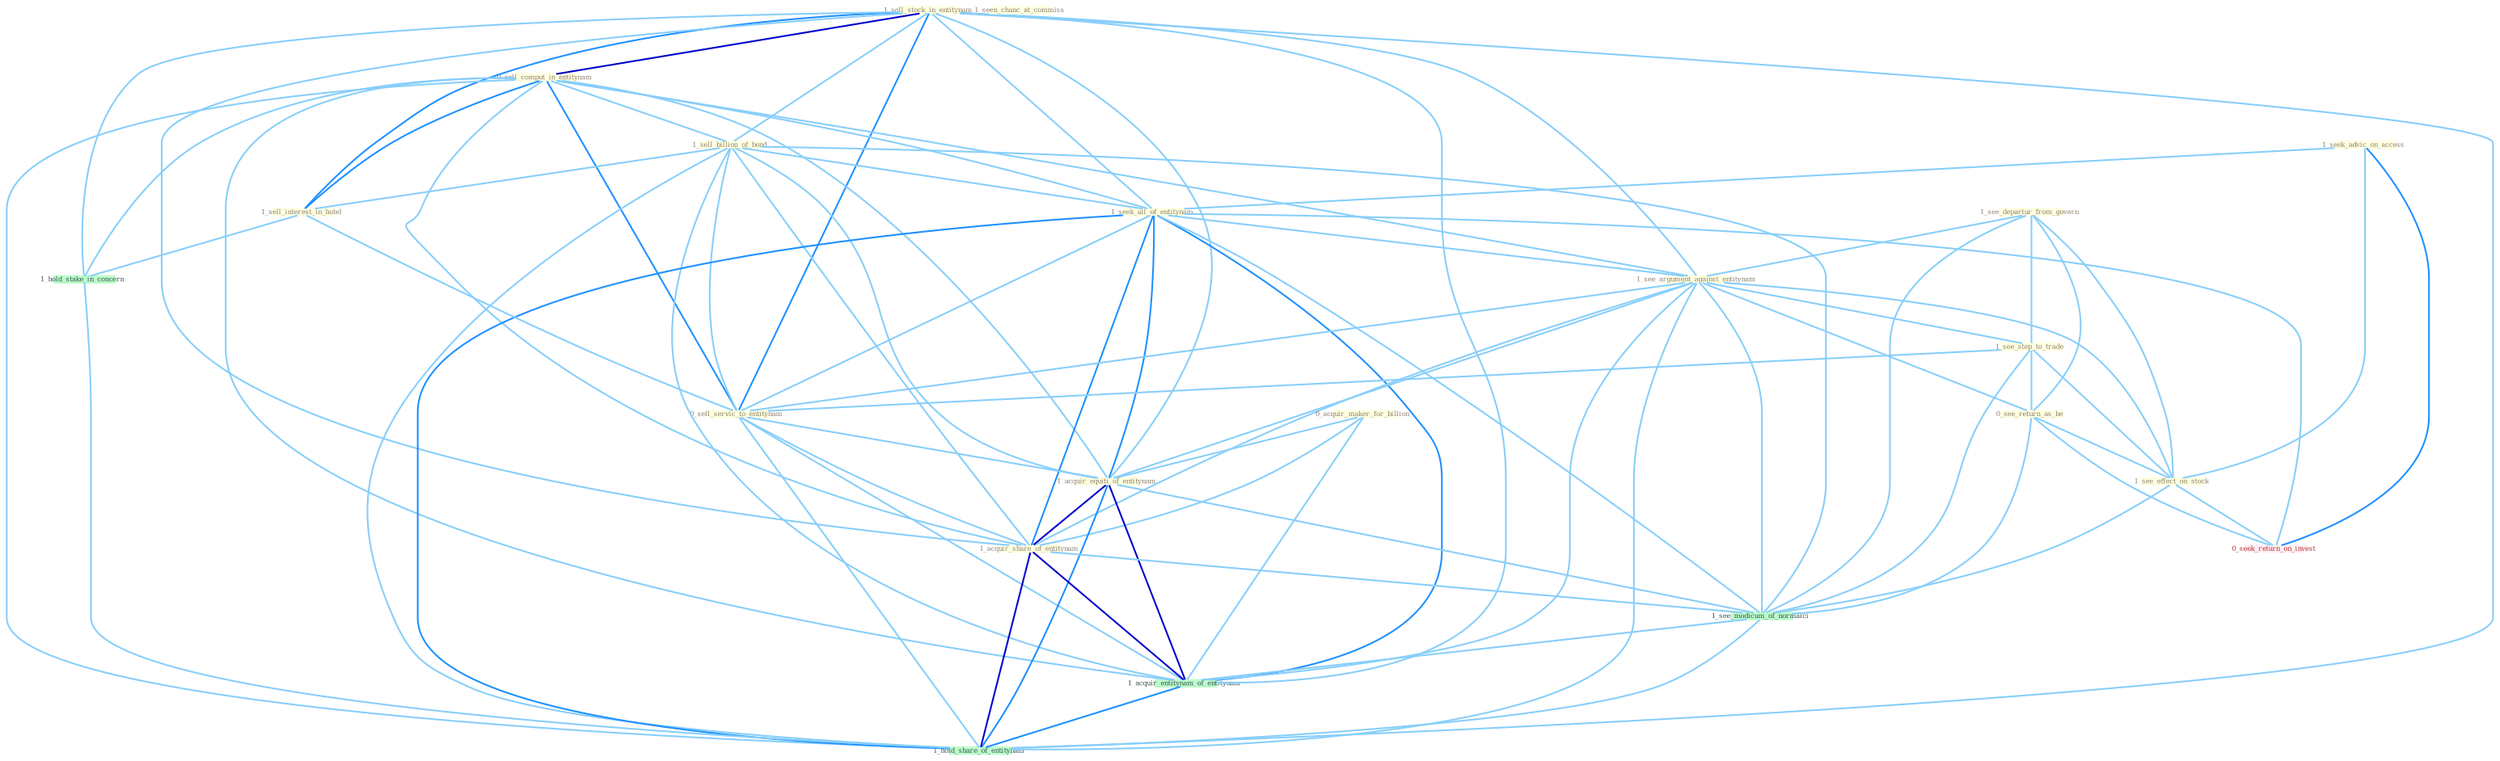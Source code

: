 Graph G{ 
    node
    [shape=polygon,style=filled,width=.5,height=.06,color="#BDFCC9",fixedsize=true,fontsize=4,
    fontcolor="#2f4f4f"];
    {node
    [color="#ffffe0", fontcolor="#8b7d6b"] "1_sell_stock_in_entitynam " "0_sell_comput_in_entitynam " "1_see_departur_from_govern " "1_sell_billion_of_bond " "1_seek_advic_on_access " "1_seek_all_of_entitynam " "1_see_argument_against_entitynam " "0_acquir_maker_for_billion " "1_seen_chanc_at_commiss " "1_see_step_to_trade " "1_sell_interest_in_hotel " "0_sell_servic_to_entitynam " "1_acquir_equiti_of_entitynam " "0_see_return_as_be " "1_see_effect_on_stock " "1_acquir_share_of_entitynam "}
{node [color="#fff0f5", fontcolor="#b22222"] "0_seek_return_on_invest "}
edge [color="#B0E2FF"];

	"1_sell_stock_in_entitynam " -- "0_sell_comput_in_entitynam " [w="3", color="#0000cd" , len=0.6];
	"1_sell_stock_in_entitynam " -- "1_sell_billion_of_bond " [w="1", color="#87cefa" ];
	"1_sell_stock_in_entitynam " -- "1_seek_all_of_entitynam " [w="1", color="#87cefa" ];
	"1_sell_stock_in_entitynam " -- "1_see_argument_against_entitynam " [w="1", color="#87cefa" ];
	"1_sell_stock_in_entitynam " -- "1_sell_interest_in_hotel " [w="2", color="#1e90ff" , len=0.8];
	"1_sell_stock_in_entitynam " -- "0_sell_servic_to_entitynam " [w="2", color="#1e90ff" , len=0.8];
	"1_sell_stock_in_entitynam " -- "1_acquir_equiti_of_entitynam " [w="1", color="#87cefa" ];
	"1_sell_stock_in_entitynam " -- "1_acquir_share_of_entitynam " [w="1", color="#87cefa" ];
	"1_sell_stock_in_entitynam " -- "1_hold_stake_in_concern " [w="1", color="#87cefa" ];
	"1_sell_stock_in_entitynam " -- "1_acquir_entitynam_of_entitynam " [w="1", color="#87cefa" ];
	"1_sell_stock_in_entitynam " -- "1_hold_share_of_entitynam " [w="1", color="#87cefa" ];
	"0_sell_comput_in_entitynam " -- "1_sell_billion_of_bond " [w="1", color="#87cefa" ];
	"0_sell_comput_in_entitynam " -- "1_seek_all_of_entitynam " [w="1", color="#87cefa" ];
	"0_sell_comput_in_entitynam " -- "1_see_argument_against_entitynam " [w="1", color="#87cefa" ];
	"0_sell_comput_in_entitynam " -- "1_sell_interest_in_hotel " [w="2", color="#1e90ff" , len=0.8];
	"0_sell_comput_in_entitynam " -- "0_sell_servic_to_entitynam " [w="2", color="#1e90ff" , len=0.8];
	"0_sell_comput_in_entitynam " -- "1_acquir_equiti_of_entitynam " [w="1", color="#87cefa" ];
	"0_sell_comput_in_entitynam " -- "1_acquir_share_of_entitynam " [w="1", color="#87cefa" ];
	"0_sell_comput_in_entitynam " -- "1_hold_stake_in_concern " [w="1", color="#87cefa" ];
	"0_sell_comput_in_entitynam " -- "1_acquir_entitynam_of_entitynam " [w="1", color="#87cefa" ];
	"0_sell_comput_in_entitynam " -- "1_hold_share_of_entitynam " [w="1", color="#87cefa" ];
	"1_see_departur_from_govern " -- "1_see_argument_against_entitynam " [w="1", color="#87cefa" ];
	"1_see_departur_from_govern " -- "1_see_step_to_trade " [w="1", color="#87cefa" ];
	"1_see_departur_from_govern " -- "0_see_return_as_be " [w="1", color="#87cefa" ];
	"1_see_departur_from_govern " -- "1_see_effect_on_stock " [w="1", color="#87cefa" ];
	"1_see_departur_from_govern " -- "1_see_modicum_of_normalci " [w="1", color="#87cefa" ];
	"1_sell_billion_of_bond " -- "1_seek_all_of_entitynam " [w="1", color="#87cefa" ];
	"1_sell_billion_of_bond " -- "1_sell_interest_in_hotel " [w="1", color="#87cefa" ];
	"1_sell_billion_of_bond " -- "0_sell_servic_to_entitynam " [w="1", color="#87cefa" ];
	"1_sell_billion_of_bond " -- "1_acquir_equiti_of_entitynam " [w="1", color="#87cefa" ];
	"1_sell_billion_of_bond " -- "1_acquir_share_of_entitynam " [w="1", color="#87cefa" ];
	"1_sell_billion_of_bond " -- "1_see_modicum_of_normalci " [w="1", color="#87cefa" ];
	"1_sell_billion_of_bond " -- "1_acquir_entitynam_of_entitynam " [w="1", color="#87cefa" ];
	"1_sell_billion_of_bond " -- "1_hold_share_of_entitynam " [w="1", color="#87cefa" ];
	"1_seek_advic_on_access " -- "1_seek_all_of_entitynam " [w="1", color="#87cefa" ];
	"1_seek_advic_on_access " -- "1_see_effect_on_stock " [w="1", color="#87cefa" ];
	"1_seek_advic_on_access " -- "0_seek_return_on_invest " [w="2", color="#1e90ff" , len=0.8];
	"1_seek_all_of_entitynam " -- "1_see_argument_against_entitynam " [w="1", color="#87cefa" ];
	"1_seek_all_of_entitynam " -- "0_sell_servic_to_entitynam " [w="1", color="#87cefa" ];
	"1_seek_all_of_entitynam " -- "1_acquir_equiti_of_entitynam " [w="2", color="#1e90ff" , len=0.8];
	"1_seek_all_of_entitynam " -- "1_acquir_share_of_entitynam " [w="2", color="#1e90ff" , len=0.8];
	"1_seek_all_of_entitynam " -- "0_seek_return_on_invest " [w="1", color="#87cefa" ];
	"1_seek_all_of_entitynam " -- "1_see_modicum_of_normalci " [w="1", color="#87cefa" ];
	"1_seek_all_of_entitynam " -- "1_acquir_entitynam_of_entitynam " [w="2", color="#1e90ff" , len=0.8];
	"1_seek_all_of_entitynam " -- "1_hold_share_of_entitynam " [w="2", color="#1e90ff" , len=0.8];
	"1_see_argument_against_entitynam " -- "1_see_step_to_trade " [w="1", color="#87cefa" ];
	"1_see_argument_against_entitynam " -- "0_sell_servic_to_entitynam " [w="1", color="#87cefa" ];
	"1_see_argument_against_entitynam " -- "1_acquir_equiti_of_entitynam " [w="1", color="#87cefa" ];
	"1_see_argument_against_entitynam " -- "0_see_return_as_be " [w="1", color="#87cefa" ];
	"1_see_argument_against_entitynam " -- "1_see_effect_on_stock " [w="1", color="#87cefa" ];
	"1_see_argument_against_entitynam " -- "1_acquir_share_of_entitynam " [w="1", color="#87cefa" ];
	"1_see_argument_against_entitynam " -- "1_see_modicum_of_normalci " [w="1", color="#87cefa" ];
	"1_see_argument_against_entitynam " -- "1_acquir_entitynam_of_entitynam " [w="1", color="#87cefa" ];
	"1_see_argument_against_entitynam " -- "1_hold_share_of_entitynam " [w="1", color="#87cefa" ];
	"0_acquir_maker_for_billion " -- "1_acquir_equiti_of_entitynam " [w="1", color="#87cefa" ];
	"0_acquir_maker_for_billion " -- "1_acquir_share_of_entitynam " [w="1", color="#87cefa" ];
	"0_acquir_maker_for_billion " -- "1_acquir_entitynam_of_entitynam " [w="1", color="#87cefa" ];
	"1_see_step_to_trade " -- "0_sell_servic_to_entitynam " [w="1", color="#87cefa" ];
	"1_see_step_to_trade " -- "0_see_return_as_be " [w="1", color="#87cefa" ];
	"1_see_step_to_trade " -- "1_see_effect_on_stock " [w="1", color="#87cefa" ];
	"1_see_step_to_trade " -- "1_see_modicum_of_normalci " [w="1", color="#87cefa" ];
	"1_sell_interest_in_hotel " -- "0_sell_servic_to_entitynam " [w="1", color="#87cefa" ];
	"1_sell_interest_in_hotel " -- "1_hold_stake_in_concern " [w="1", color="#87cefa" ];
	"0_sell_servic_to_entitynam " -- "1_acquir_equiti_of_entitynam " [w="1", color="#87cefa" ];
	"0_sell_servic_to_entitynam " -- "1_acquir_share_of_entitynam " [w="1", color="#87cefa" ];
	"0_sell_servic_to_entitynam " -- "1_acquir_entitynam_of_entitynam " [w="1", color="#87cefa" ];
	"0_sell_servic_to_entitynam " -- "1_hold_share_of_entitynam " [w="1", color="#87cefa" ];
	"1_acquir_equiti_of_entitynam " -- "1_acquir_share_of_entitynam " [w="3", color="#0000cd" , len=0.6];
	"1_acquir_equiti_of_entitynam " -- "1_see_modicum_of_normalci " [w="1", color="#87cefa" ];
	"1_acquir_equiti_of_entitynam " -- "1_acquir_entitynam_of_entitynam " [w="3", color="#0000cd" , len=0.6];
	"1_acquir_equiti_of_entitynam " -- "1_hold_share_of_entitynam " [w="2", color="#1e90ff" , len=0.8];
	"0_see_return_as_be " -- "1_see_effect_on_stock " [w="1", color="#87cefa" ];
	"0_see_return_as_be " -- "0_seek_return_on_invest " [w="1", color="#87cefa" ];
	"0_see_return_as_be " -- "1_see_modicum_of_normalci " [w="1", color="#87cefa" ];
	"1_see_effect_on_stock " -- "0_seek_return_on_invest " [w="1", color="#87cefa" ];
	"1_see_effect_on_stock " -- "1_see_modicum_of_normalci " [w="1", color="#87cefa" ];
	"1_acquir_share_of_entitynam " -- "1_see_modicum_of_normalci " [w="1", color="#87cefa" ];
	"1_acquir_share_of_entitynam " -- "1_acquir_entitynam_of_entitynam " [w="3", color="#0000cd" , len=0.6];
	"1_acquir_share_of_entitynam " -- "1_hold_share_of_entitynam " [w="3", color="#0000cd" , len=0.6];
	"1_hold_stake_in_concern " -- "1_hold_share_of_entitynam " [w="1", color="#87cefa" ];
	"1_see_modicum_of_normalci " -- "1_acquir_entitynam_of_entitynam " [w="1", color="#87cefa" ];
	"1_see_modicum_of_normalci " -- "1_hold_share_of_entitynam " [w="1", color="#87cefa" ];
	"1_acquir_entitynam_of_entitynam " -- "1_hold_share_of_entitynam " [w="2", color="#1e90ff" , len=0.8];
}